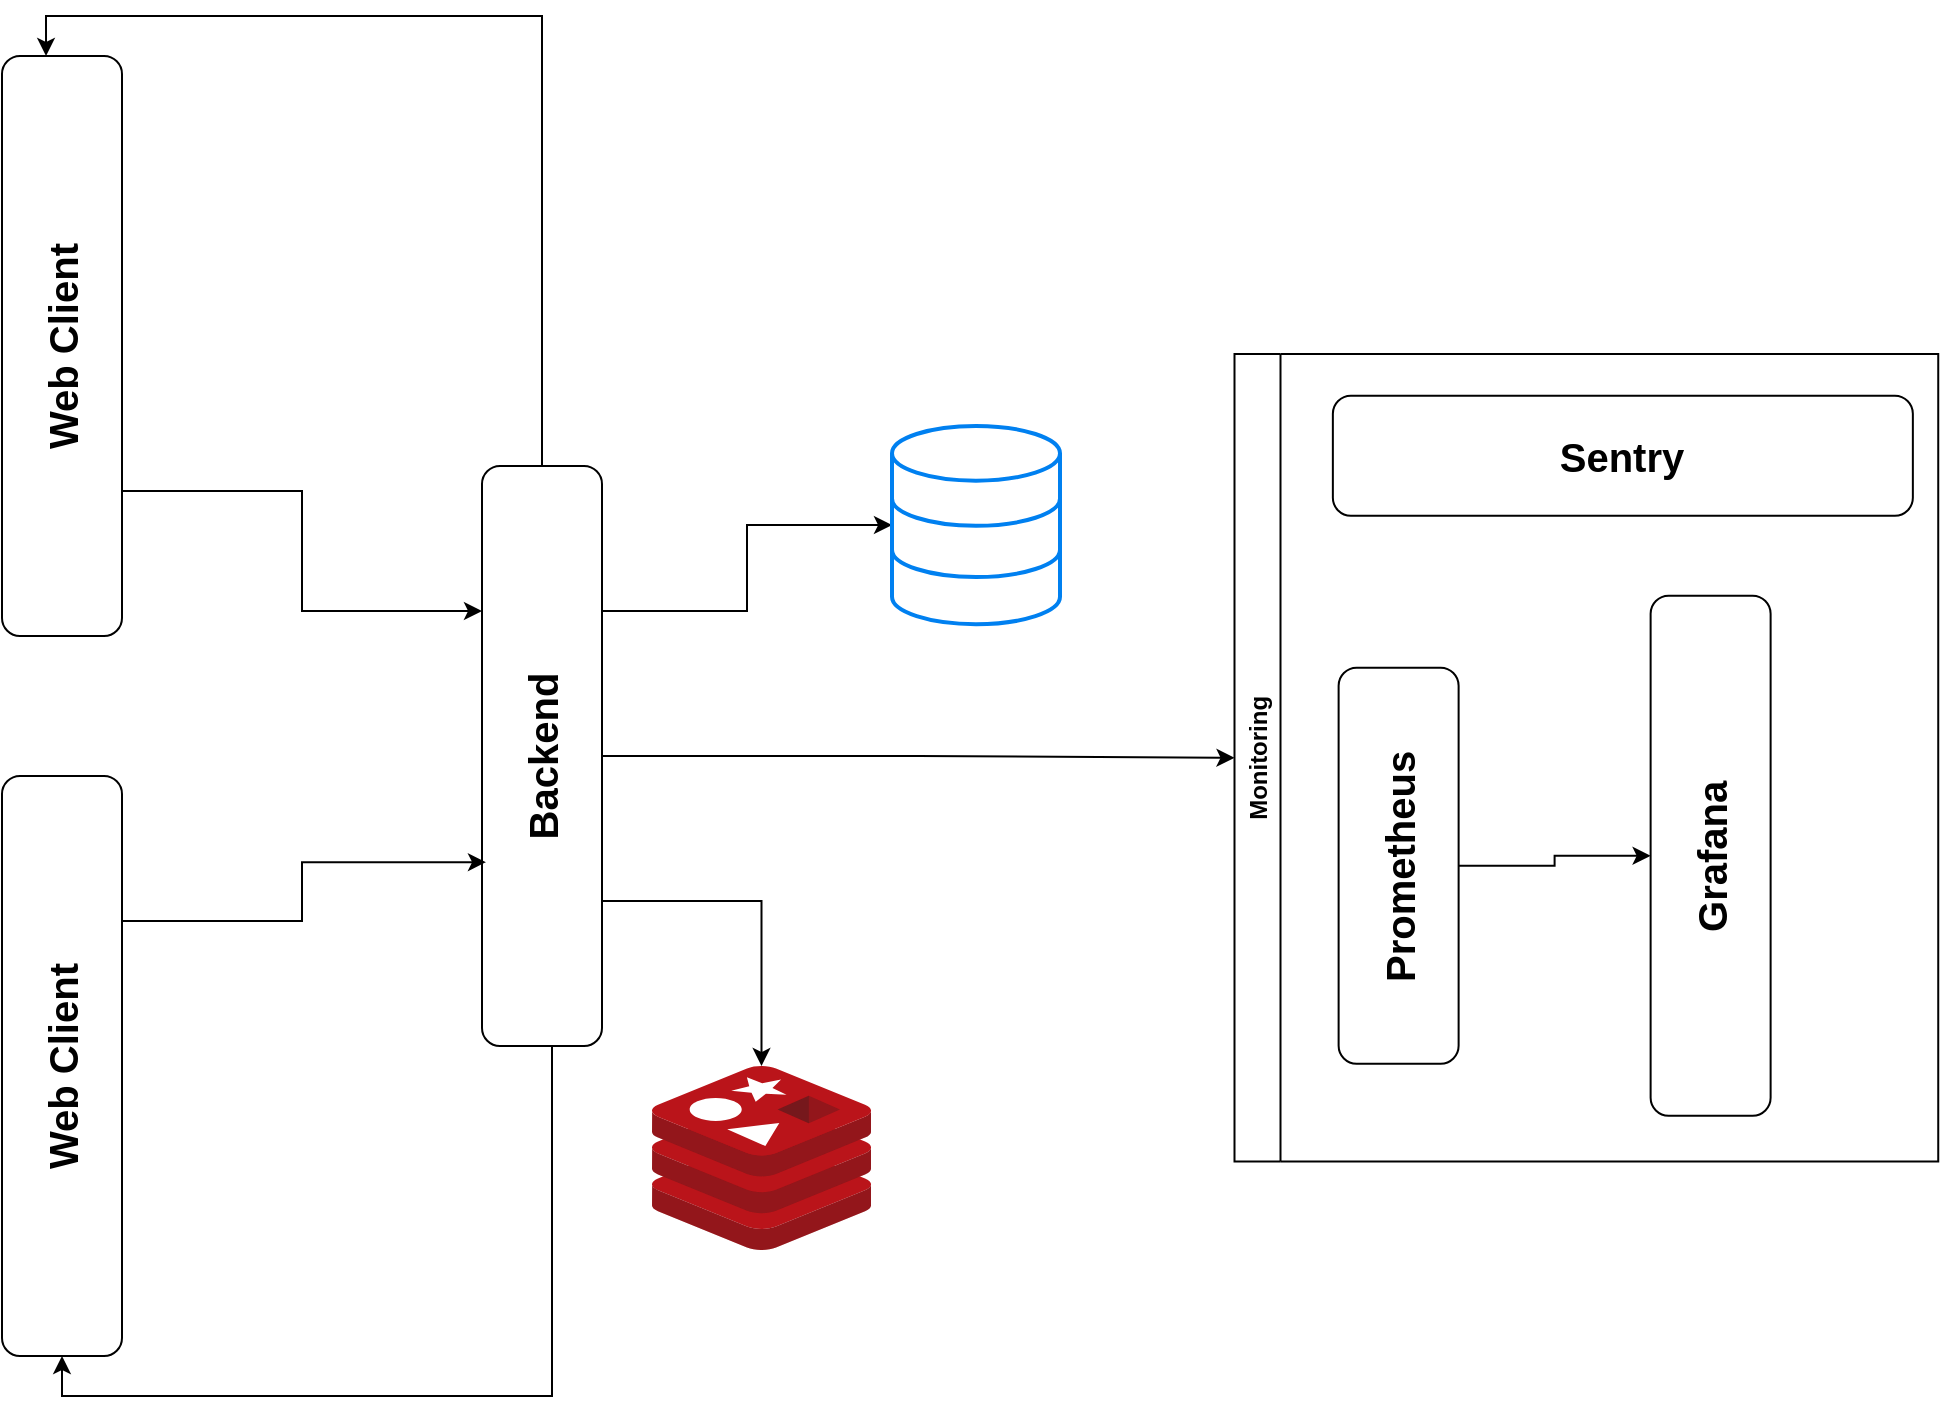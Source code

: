 <mxfile version="24.4.6" type="github">
  <diagram name="Page-1" id="rthDZQF6M8ZVeFTr6TXh">
    <mxGraphModel dx="2074" dy="790" grid="1" gridSize="10" guides="1" tooltips="1" connect="1" arrows="1" fold="1" page="1" pageScale="1" pageWidth="850" pageHeight="1100" math="0" shadow="0">
      <root>
        <mxCell id="0" />
        <mxCell id="1" parent="0" />
        <mxCell id="Buw7z_GPuMEbYUNlWsmo-2" value="" style="image;sketch=0;aspect=fixed;html=1;points=[];align=center;fontSize=12;image=img/lib/mscae/Cache_Redis_Product.svg;" vertex="1" parent="1">
          <mxGeometry x="320" y="1260" width="109.52" height="92" as="geometry" />
        </mxCell>
        <mxCell id="Buw7z_GPuMEbYUNlWsmo-16" style="edgeStyle=orthogonalEdgeStyle;rounded=0;orthogonalLoop=1;jettySize=auto;html=1;exitX=0.25;exitY=1;exitDx=0;exitDy=0;entryX=0.75;entryY=0;entryDx=0;entryDy=0;" edge="1" parent="1" source="Buw7z_GPuMEbYUNlWsmo-11" target="Buw7z_GPuMEbYUNlWsmo-12">
          <mxGeometry relative="1" as="geometry" />
        </mxCell>
        <mxCell id="Buw7z_GPuMEbYUNlWsmo-11" value="Web Client" style="rounded=1;whiteSpace=wrap;html=1;rotation=-90;fontStyle=1;fontSize=20;" vertex="1" parent="1">
          <mxGeometry x="-120" y="870" width="290" height="60" as="geometry" />
        </mxCell>
        <mxCell id="Buw7z_GPuMEbYUNlWsmo-15" style="edgeStyle=orthogonalEdgeStyle;rounded=0;orthogonalLoop=1;jettySize=auto;html=1;entryX=0;entryY=0.5;entryDx=0;entryDy=0;exitX=0;exitY=0.5;exitDx=0;exitDy=0;" edge="1" parent="1" source="Buw7z_GPuMEbYUNlWsmo-12" target="Buw7z_GPuMEbYUNlWsmo-13">
          <mxGeometry relative="1" as="geometry">
            <Array as="points">
              <mxPoint x="270" y="1250" />
              <mxPoint x="270" y="1425" />
              <mxPoint x="25" y="1425" />
            </Array>
          </mxGeometry>
        </mxCell>
        <mxCell id="Buw7z_GPuMEbYUNlWsmo-19" style="edgeStyle=orthogonalEdgeStyle;rounded=0;orthogonalLoop=1;jettySize=auto;html=1;exitX=0.75;exitY=1;exitDx=0;exitDy=0;" edge="1" parent="1" source="Buw7z_GPuMEbYUNlWsmo-12" target="Buw7z_GPuMEbYUNlWsmo-18">
          <mxGeometry relative="1" as="geometry" />
        </mxCell>
        <mxCell id="Buw7z_GPuMEbYUNlWsmo-20" style="edgeStyle=orthogonalEdgeStyle;rounded=0;orthogonalLoop=1;jettySize=auto;html=1;exitX=0.25;exitY=1;exitDx=0;exitDy=0;" edge="1" parent="1" source="Buw7z_GPuMEbYUNlWsmo-12" target="Buw7z_GPuMEbYUNlWsmo-2">
          <mxGeometry relative="1" as="geometry" />
        </mxCell>
        <mxCell id="Buw7z_GPuMEbYUNlWsmo-27" style="edgeStyle=orthogonalEdgeStyle;rounded=0;orthogonalLoop=1;jettySize=auto;html=1;entryX=0.5;entryY=0;entryDx=0;entryDy=0;" edge="1" parent="1" source="Buw7z_GPuMEbYUNlWsmo-12" target="Buw7z_GPuMEbYUNlWsmo-22">
          <mxGeometry relative="1" as="geometry" />
        </mxCell>
        <mxCell id="Buw7z_GPuMEbYUNlWsmo-12" value="Backend" style="rounded=1;whiteSpace=wrap;html=1;rotation=-90;fontStyle=1;fontSize=20;" vertex="1" parent="1">
          <mxGeometry x="120" y="1075" width="290" height="60" as="geometry" />
        </mxCell>
        <mxCell id="Buw7z_GPuMEbYUNlWsmo-14" style="edgeStyle=orthogonalEdgeStyle;rounded=0;orthogonalLoop=1;jettySize=auto;html=1;exitX=0.75;exitY=1;exitDx=0;exitDy=0;entryX=0.317;entryY=0.033;entryDx=0;entryDy=0;entryPerimeter=0;" edge="1" parent="1" source="Buw7z_GPuMEbYUNlWsmo-13" target="Buw7z_GPuMEbYUNlWsmo-12">
          <mxGeometry relative="1" as="geometry">
            <mxPoint x="230" y="1200" as="targetPoint" />
          </mxGeometry>
        </mxCell>
        <mxCell id="Buw7z_GPuMEbYUNlWsmo-13" value="Web Client" style="rounded=1;whiteSpace=wrap;html=1;rotation=-90;fontStyle=1;fontSize=20;" vertex="1" parent="1">
          <mxGeometry x="-120" y="1230" width="290" height="60" as="geometry" />
        </mxCell>
        <mxCell id="Buw7z_GPuMEbYUNlWsmo-17" style="edgeStyle=orthogonalEdgeStyle;rounded=0;orthogonalLoop=1;jettySize=auto;html=1;entryX=1;entryY=0.367;entryDx=0;entryDy=0;entryPerimeter=0;exitX=1;exitY=0.5;exitDx=0;exitDy=0;" edge="1" parent="1" source="Buw7z_GPuMEbYUNlWsmo-12" target="Buw7z_GPuMEbYUNlWsmo-11">
          <mxGeometry relative="1" as="geometry" />
        </mxCell>
        <mxCell id="Buw7z_GPuMEbYUNlWsmo-18" value="" style="html=1;verticalLabelPosition=bottom;align=center;labelBackgroundColor=#ffffff;verticalAlign=top;strokeWidth=2;strokeColor=#0080F0;shadow=0;dashed=0;shape=mxgraph.ios7.icons.data;" vertex="1" parent="1">
          <mxGeometry x="440" y="940" width="84" height="99.1" as="geometry" />
        </mxCell>
        <mxCell id="Buw7z_GPuMEbYUNlWsmo-22" value="Monitoring" style="swimlane;rotation=-90;" vertex="1" parent="1">
          <mxGeometry x="585.31" y="930" width="403.75" height="351.87" as="geometry" />
        </mxCell>
        <mxCell id="Buw7z_GPuMEbYUNlWsmo-26" style="edgeStyle=orthogonalEdgeStyle;rounded=0;orthogonalLoop=1;jettySize=auto;html=1;entryX=0.5;entryY=0;entryDx=0;entryDy=0;" edge="1" parent="Buw7z_GPuMEbYUNlWsmo-22" source="Buw7z_GPuMEbYUNlWsmo-23" target="Buw7z_GPuMEbYUNlWsmo-24">
          <mxGeometry relative="1" as="geometry" />
        </mxCell>
        <mxCell id="Buw7z_GPuMEbYUNlWsmo-23" value="Prometheus" style="rounded=1;whiteSpace=wrap;html=1;rotation=-90;fontStyle=1;fontSize=20;" vertex="1" parent="Buw7z_GPuMEbYUNlWsmo-22">
          <mxGeometry x="9" y="199.87" width="198" height="60" as="geometry" />
        </mxCell>
        <mxCell id="Buw7z_GPuMEbYUNlWsmo-24" value="Grafana" style="rounded=1;whiteSpace=wrap;html=1;rotation=-90;fontStyle=1;fontSize=20;" vertex="1" parent="Buw7z_GPuMEbYUNlWsmo-22">
          <mxGeometry x="134" y="194.87" width="260" height="60" as="geometry" />
        </mxCell>
        <mxCell id="Buw7z_GPuMEbYUNlWsmo-25" value="Sentry" style="rounded=1;whiteSpace=wrap;html=1;rotation=0;fontStyle=1;fontSize=20;" vertex="1" parent="Buw7z_GPuMEbYUNlWsmo-22">
          <mxGeometry x="75.12" y="-5.13" width="290" height="60" as="geometry" />
        </mxCell>
      </root>
    </mxGraphModel>
  </diagram>
</mxfile>
